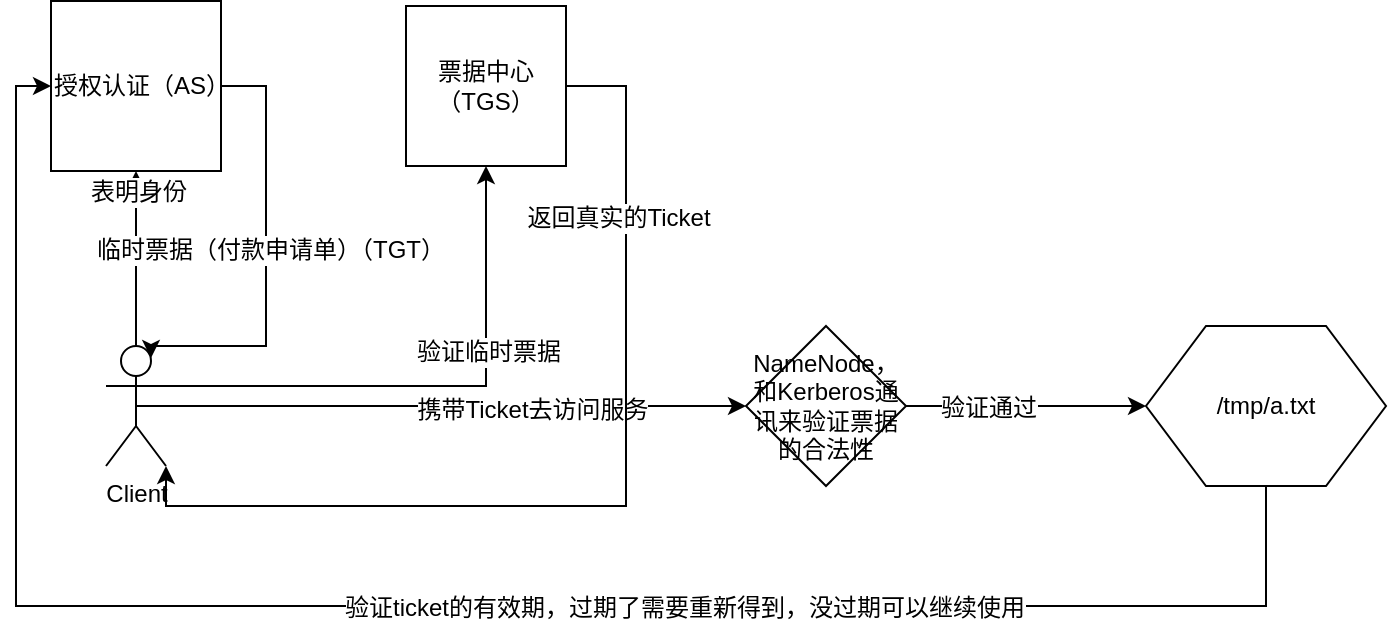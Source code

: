 <mxfile version="11.3.0" type="device" pages="1"><diagram id="IrJ-mLLR6lyzCG_GSUJH" name="第 1 页"><mxGraphModel dx="1010" dy="579" grid="1" gridSize="10" guides="1" tooltips="1" connect="1" arrows="1" fold="1" page="1" pageScale="1" pageWidth="827" pageHeight="1169" math="0" shadow="0"><root><mxCell id="0"/><mxCell id="1" parent="0"/><mxCell id="9fDz3IkYRsl7WuRCKldc-44" style="edgeStyle=orthogonalEdgeStyle;rounded=0;orthogonalLoop=1;jettySize=auto;html=1;entryX=0.5;entryY=1;entryDx=0;entryDy=0;" edge="1" parent="1" source="9fDz3IkYRsl7WuRCKldc-41" target="9fDz3IkYRsl7WuRCKldc-42"><mxGeometry relative="1" as="geometry"/></mxCell><mxCell id="9fDz3IkYRsl7WuRCKldc-52" value="表明身份" style="text;html=1;resizable=0;points=[];align=center;verticalAlign=middle;labelBackgroundColor=#ffffff;" vertex="1" connectable="0" parent="9fDz3IkYRsl7WuRCKldc-44"><mxGeometry x="0.773" y="-1" relative="1" as="geometry"><mxPoint as="offset"/></mxGeometry></mxCell><mxCell id="9fDz3IkYRsl7WuRCKldc-45" style="edgeStyle=orthogonalEdgeStyle;rounded=0;orthogonalLoop=1;jettySize=auto;html=1;exitX=1;exitY=0.333;exitDx=0;exitDy=0;exitPerimeter=0;" edge="1" parent="1" source="9fDz3IkYRsl7WuRCKldc-41" target="9fDz3IkYRsl7WuRCKldc-43"><mxGeometry relative="1" as="geometry"/></mxCell><mxCell id="9fDz3IkYRsl7WuRCKldc-55" value="验证临时票据" style="text;html=1;resizable=0;points=[];align=center;verticalAlign=middle;labelBackgroundColor=#ffffff;" vertex="1" connectable="0" parent="9fDz3IkYRsl7WuRCKldc-45"><mxGeometry x="0.185" y="17" relative="1" as="geometry"><mxPoint x="18" y="-17" as="offset"/></mxGeometry></mxCell><mxCell id="9fDz3IkYRsl7WuRCKldc-47" style="edgeStyle=orthogonalEdgeStyle;rounded=0;orthogonalLoop=1;jettySize=auto;html=1;exitX=0.5;exitY=0.5;exitDx=0;exitDy=0;exitPerimeter=0;entryX=0;entryY=0.5;entryDx=0;entryDy=0;" edge="1" parent="1" source="9fDz3IkYRsl7WuRCKldc-41" target="9fDz3IkYRsl7WuRCKldc-46"><mxGeometry relative="1" as="geometry"/></mxCell><mxCell id="9fDz3IkYRsl7WuRCKldc-58" value="携带Ticket去访问服务" style="text;html=1;resizable=0;points=[];align=center;verticalAlign=middle;labelBackgroundColor=#ffffff;" vertex="1" connectable="0" parent="9fDz3IkYRsl7WuRCKldc-47"><mxGeometry x="0.294" y="-2" relative="1" as="geometry"><mxPoint as="offset"/></mxGeometry></mxCell><mxCell id="9fDz3IkYRsl7WuRCKldc-41" value="Client" style="shape=umlActor;verticalLabelPosition=bottom;labelBackgroundColor=#ffffff;verticalAlign=top;html=1;outlineConnect=0;" vertex="1" parent="1"><mxGeometry x="110" y="240" width="30" height="60" as="geometry"/></mxCell><mxCell id="9fDz3IkYRsl7WuRCKldc-53" style="edgeStyle=orthogonalEdgeStyle;rounded=0;orthogonalLoop=1;jettySize=auto;html=1;entryX=0.75;entryY=0.1;entryDx=0;entryDy=0;entryPerimeter=0;" edge="1" parent="1" source="9fDz3IkYRsl7WuRCKldc-42" target="9fDz3IkYRsl7WuRCKldc-41"><mxGeometry relative="1" as="geometry"><Array as="points"><mxPoint x="190" y="110"/><mxPoint x="190" y="240"/><mxPoint x="133" y="240"/></Array></mxGeometry></mxCell><mxCell id="9fDz3IkYRsl7WuRCKldc-54" value="临时票据（付款申请单）（TGT）" style="text;html=1;resizable=0;points=[];align=center;verticalAlign=middle;labelBackgroundColor=#ffffff;" vertex="1" connectable="0" parent="9fDz3IkYRsl7WuRCKldc-53"><mxGeometry x="-0.038" y="2" relative="1" as="geometry"><mxPoint as="offset"/></mxGeometry></mxCell><mxCell id="9fDz3IkYRsl7WuRCKldc-42" value="授权认证（AS）" style="whiteSpace=wrap;html=1;aspect=fixed;" vertex="1" parent="1"><mxGeometry x="82.5" y="67.5" width="85" height="85" as="geometry"/></mxCell><mxCell id="9fDz3IkYRsl7WuRCKldc-56" style="edgeStyle=orthogonalEdgeStyle;rounded=0;orthogonalLoop=1;jettySize=auto;html=1;entryX=1;entryY=1;entryDx=0;entryDy=0;entryPerimeter=0;" edge="1" parent="1" source="9fDz3IkYRsl7WuRCKldc-43" target="9fDz3IkYRsl7WuRCKldc-41"><mxGeometry relative="1" as="geometry"><Array as="points"><mxPoint x="370" y="110"/><mxPoint x="370" y="320"/><mxPoint x="140" y="320"/></Array></mxGeometry></mxCell><mxCell id="9fDz3IkYRsl7WuRCKldc-57" value="返回真实的Ticket" style="text;html=1;resizable=0;points=[];align=center;verticalAlign=middle;labelBackgroundColor=#ffffff;" vertex="1" connectable="0" parent="9fDz3IkYRsl7WuRCKldc-56"><mxGeometry x="-0.611" y="-4" relative="1" as="geometry"><mxPoint as="offset"/></mxGeometry></mxCell><mxCell id="9fDz3IkYRsl7WuRCKldc-43" value="票据中心（TGS）" style="whiteSpace=wrap;html=1;aspect=fixed;" vertex="1" parent="1"><mxGeometry x="260" y="70" width="80" height="80" as="geometry"/></mxCell><mxCell id="9fDz3IkYRsl7WuRCKldc-49" style="edgeStyle=orthogonalEdgeStyle;rounded=0;orthogonalLoop=1;jettySize=auto;html=1;exitX=1;exitY=0.5;exitDx=0;exitDy=0;entryX=0;entryY=0.5;entryDx=0;entryDy=0;" edge="1" parent="1" source="9fDz3IkYRsl7WuRCKldc-46" target="9fDz3IkYRsl7WuRCKldc-48"><mxGeometry relative="1" as="geometry"/></mxCell><mxCell id="9fDz3IkYRsl7WuRCKldc-59" value="验证通过" style="text;html=1;resizable=0;points=[];align=center;verticalAlign=middle;labelBackgroundColor=#ffffff;" vertex="1" connectable="0" parent="9fDz3IkYRsl7WuRCKldc-49"><mxGeometry x="-0.327" y="-1" relative="1" as="geometry"><mxPoint as="offset"/></mxGeometry></mxCell><mxCell id="9fDz3IkYRsl7WuRCKldc-46" value="NameNode，和Kerberos通讯来验证票据的合法性" style="rhombus;whiteSpace=wrap;html=1;" vertex="1" parent="1"><mxGeometry x="430" y="230" width="80" height="80" as="geometry"/></mxCell><mxCell id="9fDz3IkYRsl7WuRCKldc-50" style="edgeStyle=orthogonalEdgeStyle;rounded=0;orthogonalLoop=1;jettySize=auto;html=1;entryX=0;entryY=0.5;entryDx=0;entryDy=0;" edge="1" parent="1" source="9fDz3IkYRsl7WuRCKldc-48" target="9fDz3IkYRsl7WuRCKldc-42"><mxGeometry relative="1" as="geometry"><Array as="points"><mxPoint x="690" y="370"/><mxPoint x="65" y="370"/><mxPoint x="65" y="110"/></Array></mxGeometry></mxCell><mxCell id="9fDz3IkYRsl7WuRCKldc-60" value="验证ticket的有效期，过期了需要重新得到，没过期可以继续使用&lt;br&gt;" style="text;html=1;resizable=0;points=[];align=center;verticalAlign=middle;labelBackgroundColor=#ffffff;" vertex="1" connectable="0" parent="9fDz3IkYRsl7WuRCKldc-50"><mxGeometry x="-0.27" y="1" relative="1" as="geometry"><mxPoint as="offset"/></mxGeometry></mxCell><mxCell id="9fDz3IkYRsl7WuRCKldc-48" value="/tmp/a.txt" style="shape=hexagon;perimeter=hexagonPerimeter2;whiteSpace=wrap;html=1;" vertex="1" parent="1"><mxGeometry x="630" y="230" width="120" height="80" as="geometry"/></mxCell></root></mxGraphModel></diagram></mxfile>